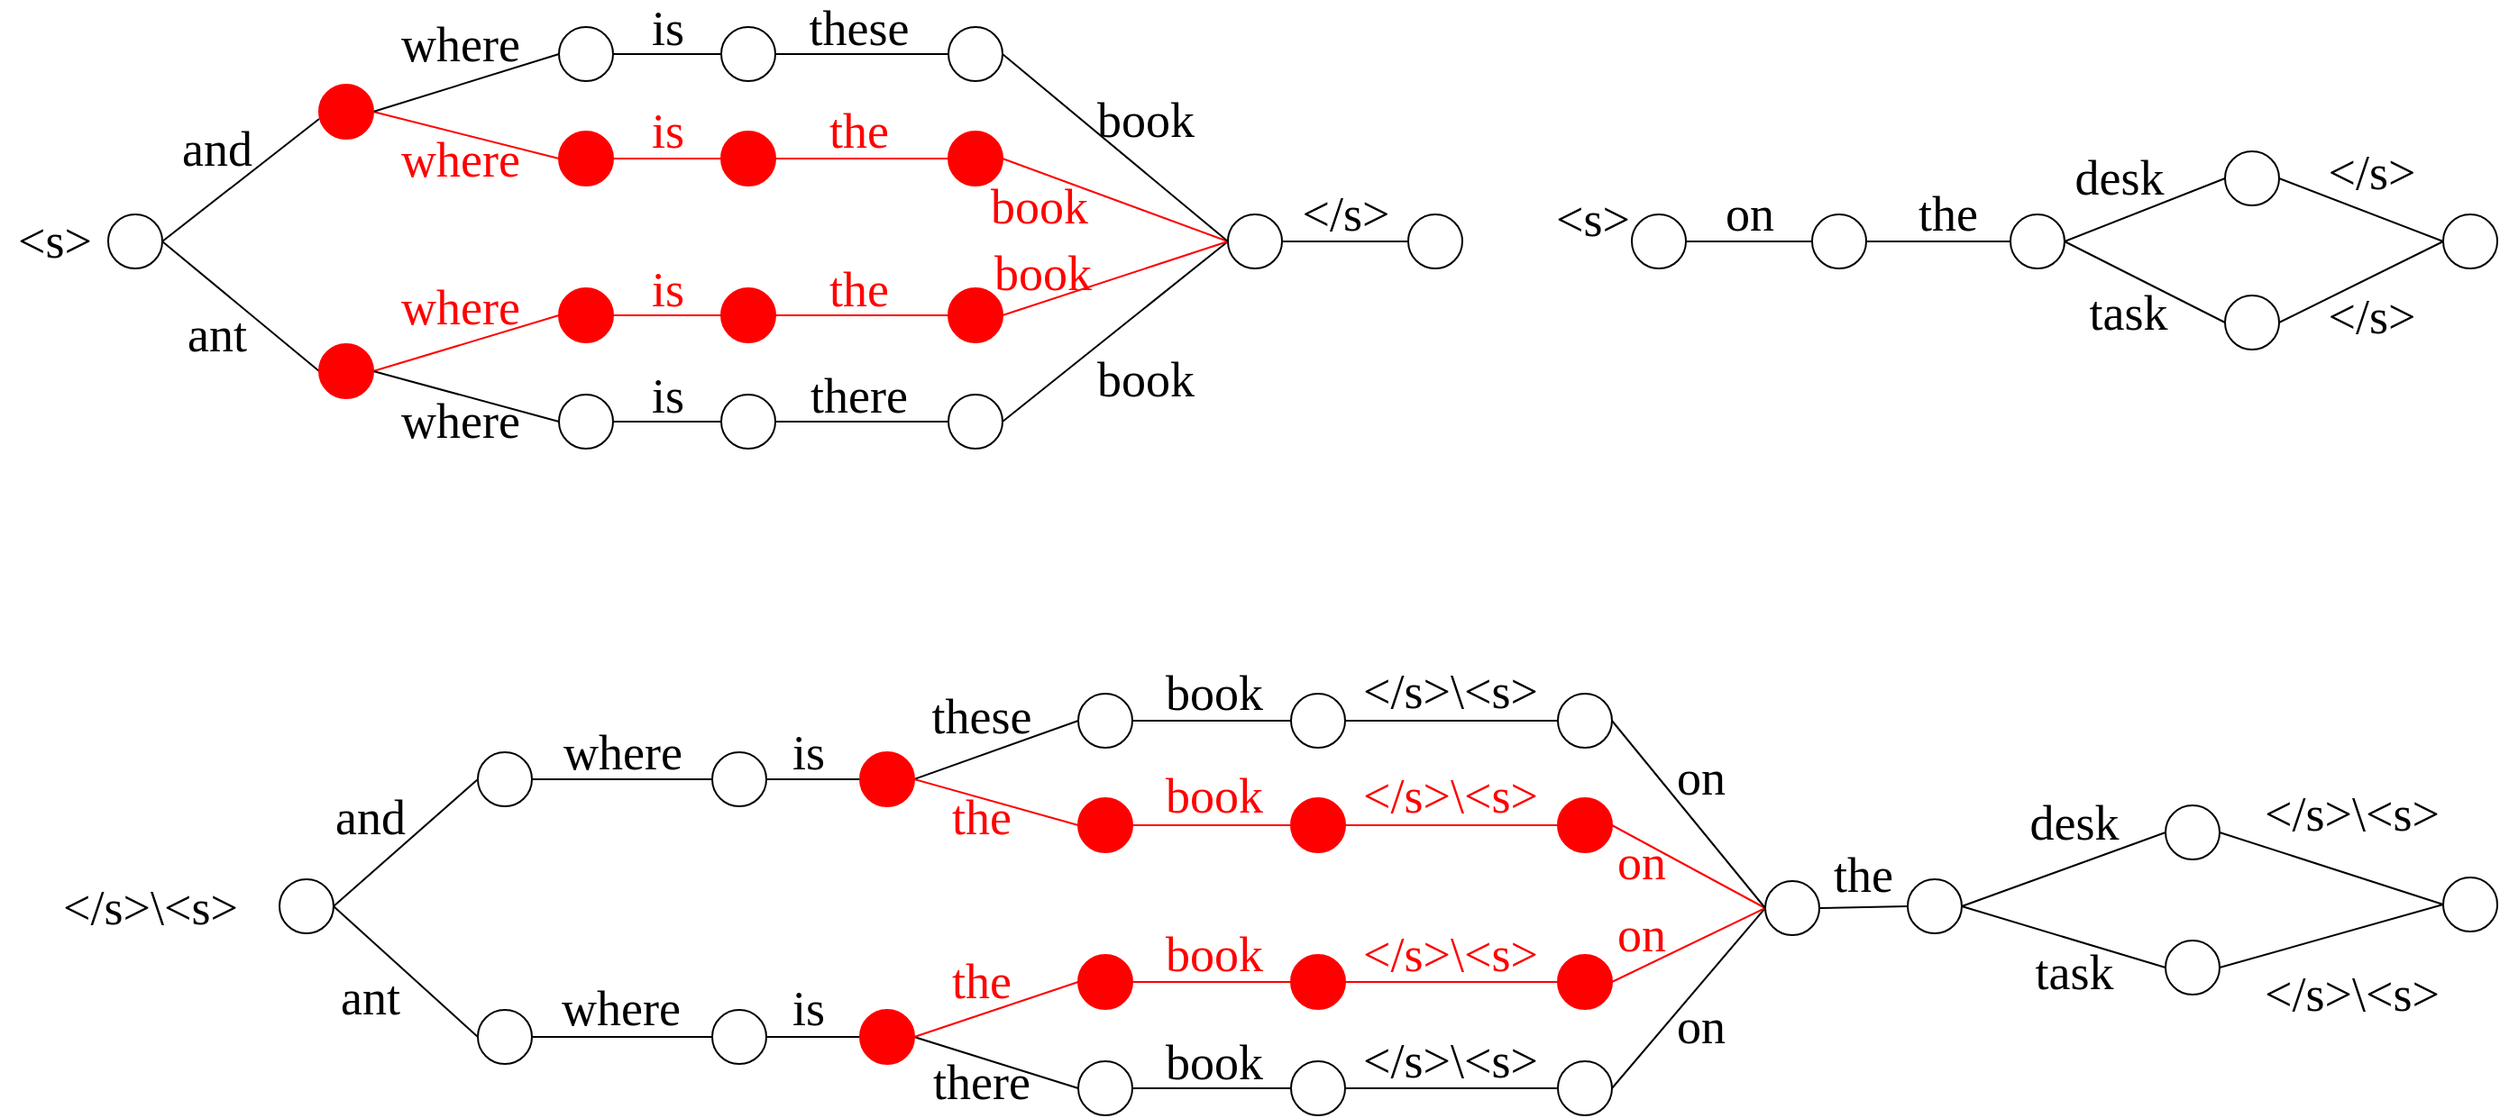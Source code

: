 <mxfile version="17.1.3" type="github"><diagram id="GkwxvoKI0v0egCr2lqlU" name="Page-1"><mxGraphModel dx="2365" dy="1613" grid="1" gridSize="10" guides="1" tooltips="1" connect="1" arrows="1" fold="1" page="1" pageScale="1" pageWidth="850" pageHeight="1100" math="0" shadow="0"><root><mxCell id="0"/><mxCell id="1" parent="0"/><mxCell id="E888Yq9Kur7Cg7WXhxhu-9" style="edgeStyle=none;rounded=0;orthogonalLoop=1;jettySize=auto;html=1;exitX=1;exitY=0.5;exitDx=0;exitDy=0;entryX=0;entryY=0.5;entryDx=0;entryDy=0;fontColor=#000000;endArrow=none;endFill=0;strokeColor=#000000;" parent="1" source="E888Yq9Kur7Cg7WXhxhu-10" target="E888Yq9Kur7Cg7WXhxhu-44" edge="1"><mxGeometry relative="1" as="geometry"/></mxCell><mxCell id="E888Yq9Kur7Cg7WXhxhu-10" value="" style="ellipse;whiteSpace=wrap;html=1;aspect=fixed;" parent="1" vertex="1"><mxGeometry x="500" y="416" width="30" height="30" as="geometry"/></mxCell><mxCell id="E888Yq9Kur7Cg7WXhxhu-11" style="edgeStyle=none;rounded=0;orthogonalLoop=1;jettySize=auto;html=1;exitX=1;exitY=0.5;exitDx=0;exitDy=0;entryX=0;entryY=0.5;entryDx=0;entryDy=0;fontSize=18;endArrow=none;endFill=0;fontColor=#FF0000;strokeColor=#FF0000;" parent="1" source="E888Yq9Kur7Cg7WXhxhu-12" target="E888Yq9Kur7Cg7WXhxhu-19" edge="1"><mxGeometry relative="1" as="geometry"/></mxCell><mxCell id="E888Yq9Kur7Cg7WXhxhu-12" value="" style="ellipse;whiteSpace=wrap;html=1;aspect=fixed;fontColor=#FF0000;fillColor=#FF0000;strokeColor=#FF0000;" parent="1" vertex="1"><mxGeometry x="500" y="474" width="30" height="30" as="geometry"/></mxCell><mxCell id="E888Yq9Kur7Cg7WXhxhu-13" style="edgeStyle=none;rounded=0;orthogonalLoop=1;jettySize=auto;html=1;exitX=1;exitY=0.5;exitDx=0;exitDy=0;entryX=0;entryY=0.5;entryDx=0;entryDy=0;fontSize=18;endArrow=none;endFill=0;" parent="1" source="E888Yq9Kur7Cg7WXhxhu-14" target="E888Yq9Kur7Cg7WXhxhu-51" edge="1"><mxGeometry relative="1" as="geometry"><mxPoint x="570" y="555.0" as="targetPoint"/></mxGeometry></mxCell><mxCell id="E888Yq9Kur7Cg7WXhxhu-14" value="" style="ellipse;whiteSpace=wrap;html=1;aspect=fixed;" parent="1" vertex="1"><mxGeometry x="500" y="620" width="30" height="30" as="geometry"/></mxCell><mxCell id="E888Yq9Kur7Cg7WXhxhu-15" style="edgeStyle=none;rounded=0;orthogonalLoop=1;jettySize=auto;html=1;exitX=1;exitY=0.5;exitDx=0;exitDy=0;entryX=0;entryY=0.633;entryDx=0;entryDy=0;fontSize=18;endArrow=none;endFill=0;entryPerimeter=0;" parent="1" source="E888Yq9Kur7Cg7WXhxhu-17" target="E888Yq9Kur7Cg7WXhxhu-58" edge="1"><mxGeometry relative="1" as="geometry"><mxPoint x="230" y="463" as="targetPoint"/></mxGeometry></mxCell><mxCell id="E888Yq9Kur7Cg7WXhxhu-16" style="rounded=0;orthogonalLoop=1;jettySize=auto;html=1;exitX=1;exitY=0.5;exitDx=0;exitDy=0;entryX=0;entryY=0.5;entryDx=0;entryDy=0;fontFamily=Georgia;fontSize=27;endArrow=none;endFill=0;" parent="1" source="E888Yq9Kur7Cg7WXhxhu-17" target="E888Yq9Kur7Cg7WXhxhu-60" edge="1"><mxGeometry relative="1" as="geometry"><mxPoint x="230" y="606" as="targetPoint"/></mxGeometry></mxCell><mxCell id="E888Yq9Kur7Cg7WXhxhu-17" value="" style="ellipse;whiteSpace=wrap;html=1;aspect=fixed;" parent="1" vertex="1"><mxGeometry x="250" y="520" width="30" height="30" as="geometry"/></mxCell><mxCell id="E888Yq9Kur7Cg7WXhxhu-18" style="edgeStyle=none;rounded=0;orthogonalLoop=1;jettySize=auto;html=1;exitX=1;exitY=0.5;exitDx=0;exitDy=0;entryX=0;entryY=0.5;entryDx=0;entryDy=0;fontSize=18;endArrow=none;endFill=0;fontColor=#FF0000;strokeColor=#FF0000;" parent="1" source="E888Yq9Kur7Cg7WXhxhu-19" target="E888Yq9Kur7Cg7WXhxhu-21" edge="1"><mxGeometry relative="1" as="geometry"/></mxCell><mxCell id="E888Yq9Kur7Cg7WXhxhu-19" value="" style="ellipse;whiteSpace=wrap;html=1;aspect=fixed;fontColor=#FF0000;fillColor=#FF0000;strokeColor=#FF0000;" parent="1" vertex="1"><mxGeometry x="590" y="474" width="30" height="30" as="geometry"/></mxCell><mxCell id="E888Yq9Kur7Cg7WXhxhu-20" style="edgeStyle=none;rounded=0;orthogonalLoop=1;jettySize=auto;html=1;exitX=1;exitY=0.5;exitDx=0;exitDy=0;entryX=0;entryY=0.5;entryDx=0;entryDy=0;fontColor=#FF0000;endArrow=none;endFill=0;strokeColor=#FF0000;" parent="1" source="E888Yq9Kur7Cg7WXhxhu-21" target="E888Yq9Kur7Cg7WXhxhu-54" edge="1"><mxGeometry relative="1" as="geometry"/></mxCell><mxCell id="E888Yq9Kur7Cg7WXhxhu-21" value="" style="ellipse;whiteSpace=wrap;html=1;aspect=fixed;fontColor=#FF0000;fillColor=#FF0000;strokeColor=#FF0000;" parent="1" vertex="1"><mxGeometry x="716" y="474" width="30" height="30" as="geometry"/></mxCell><mxCell id="E888Yq9Kur7Cg7WXhxhu-22" value="&lt;span style=&quot;font-family: &amp;#34;georgia&amp;#34; ; font-size: 27px&quot;&gt;&amp;lt;s&amp;gt;&lt;/span&gt;" style="text;html=1;align=center;verticalAlign=middle;resizable=0;points=[];autosize=1;strokeColor=none;fillColor=none;" parent="1" vertex="1"><mxGeometry x="190" y="525" width="60" height="20" as="geometry"/></mxCell><mxCell id="E888Yq9Kur7Cg7WXhxhu-29" value="&lt;font style=&quot;font-size: 27px&quot; face=&quot;Georgia&quot;&gt;the&lt;/font&gt;" style="text;html=1;align=center;verticalAlign=middle;resizable=0;points=[];autosize=1;strokeColor=none;fillColor=none;fontColor=#FF0000;" parent="1" vertex="1"><mxGeometry x="641" y="552" width="50" height="20" as="geometry"/></mxCell><mxCell id="E888Yq9Kur7Cg7WXhxhu-30" value="&lt;font style=&quot;font-size: 27px&quot; face=&quot;Georgia&quot;&gt;the&lt;/font&gt;" style="text;html=1;align=center;verticalAlign=middle;resizable=0;points=[];autosize=1;strokeColor=none;fillColor=none;fontColor=#FF0000;" parent="1" vertex="1"><mxGeometry x="641" y="464" width="50" height="20" as="geometry"/></mxCell><mxCell id="E888Yq9Kur7Cg7WXhxhu-31" value="&lt;font style=&quot;font-size: 27px&quot; face=&quot;Georgia&quot;&gt;these&lt;/font&gt;" style="text;html=1;align=center;verticalAlign=middle;resizable=0;points=[];autosize=1;strokeColor=none;fillColor=none;" parent="1" vertex="1"><mxGeometry x="626" y="407" width="80" height="20" as="geometry"/></mxCell><mxCell id="E888Yq9Kur7Cg7WXhxhu-32" value="&lt;font style=&quot;font-size: 27px&quot; face=&quot;Georgia&quot;&gt;there&lt;/font&gt;" style="text;html=1;align=center;verticalAlign=middle;resizable=0;points=[];autosize=1;strokeColor=none;fillColor=none;" parent="1" vertex="1"><mxGeometry x="626" y="611" width="80" height="20" as="geometry"/></mxCell><mxCell id="E888Yq9Kur7Cg7WXhxhu-36" style="edgeStyle=none;rounded=0;orthogonalLoop=1;jettySize=auto;html=1;exitX=1;exitY=0.5;exitDx=0;exitDy=0;fontColor=#FF0000;endArrow=none;endFill=0;strokeColor=#000000;entryX=0;entryY=0.5;entryDx=0;entryDy=0;" parent="1" source="E888Yq9Kur7Cg7WXhxhu-37" target="E888Yq9Kur7Cg7WXhxhu-54" edge="1"><mxGeometry relative="1" as="geometry"><mxPoint x="820" y="550" as="targetPoint"/></mxGeometry></mxCell><mxCell id="E888Yq9Kur7Cg7WXhxhu-37" value="" style="ellipse;whiteSpace=wrap;html=1;aspect=fixed;fillColor=none;" parent="1" vertex="1"><mxGeometry x="716" y="620" width="30" height="30" as="geometry"/></mxCell><mxCell id="E888Yq9Kur7Cg7WXhxhu-38" style="edgeStyle=none;rounded=0;orthogonalLoop=1;jettySize=auto;html=1;exitX=1;exitY=0.5;exitDx=0;exitDy=0;fontColor=#FF0000;endArrow=none;endFill=0;strokeColor=#FF0000;entryX=0;entryY=0.5;entryDx=0;entryDy=0;" parent="1" source="E888Yq9Kur7Cg7WXhxhu-39" target="E888Yq9Kur7Cg7WXhxhu-54" edge="1"><mxGeometry relative="1" as="geometry"><mxPoint x="810" y="550" as="targetPoint"/></mxGeometry></mxCell><mxCell id="E888Yq9Kur7Cg7WXhxhu-39" value="" style="ellipse;whiteSpace=wrap;html=1;aspect=fixed;fontColor=#FF0000;fillColor=#FF0000;strokeColor=#FF0000;" parent="1" vertex="1"><mxGeometry x="716" y="561" width="30" height="30" as="geometry"/></mxCell><mxCell id="E888Yq9Kur7Cg7WXhxhu-40" style="edgeStyle=none;rounded=0;orthogonalLoop=1;jettySize=auto;html=1;exitX=1;exitY=0.5;exitDx=0;exitDy=0;entryX=0;entryY=0.5;entryDx=0;entryDy=0;fontColor=#FF0000;endArrow=none;endFill=0;strokeColor=#000000;" parent="1" source="E888Yq9Kur7Cg7WXhxhu-41" target="E888Yq9Kur7Cg7WXhxhu-54" edge="1"><mxGeometry relative="1" as="geometry"/></mxCell><mxCell id="E888Yq9Kur7Cg7WXhxhu-41" value="" style="ellipse;whiteSpace=wrap;html=1;aspect=fixed;fillColor=none;" parent="1" vertex="1"><mxGeometry x="716" y="416" width="30" height="30" as="geometry"/></mxCell><mxCell id="E888Yq9Kur7Cg7WXhxhu-43" style="edgeStyle=none;rounded=0;orthogonalLoop=1;jettySize=auto;html=1;exitX=1;exitY=0.5;exitDx=0;exitDy=0;entryX=0;entryY=0.5;entryDx=0;entryDy=0;fontColor=#000000;endArrow=none;endFill=0;strokeColor=#000000;" parent="1" source="E888Yq9Kur7Cg7WXhxhu-44" target="E888Yq9Kur7Cg7WXhxhu-41" edge="1"><mxGeometry relative="1" as="geometry"/></mxCell><mxCell id="E888Yq9Kur7Cg7WXhxhu-44" value="" style="ellipse;whiteSpace=wrap;html=1;aspect=fixed;" parent="1" vertex="1"><mxGeometry x="590" y="416" width="30" height="30" as="geometry"/></mxCell><mxCell id="E888Yq9Kur7Cg7WXhxhu-45" style="edgeStyle=none;rounded=0;orthogonalLoop=1;jettySize=auto;html=1;exitX=1;exitY=0.5;exitDx=0;exitDy=0;entryX=0;entryY=0.5;entryDx=0;entryDy=0;fontColor=#FF0000;endArrow=none;endFill=0;strokeColor=#FF0000;" parent="1" source="E888Yq9Kur7Cg7WXhxhu-46" target="E888Yq9Kur7Cg7WXhxhu-49" edge="1"><mxGeometry relative="1" as="geometry"/></mxCell><mxCell id="E888Yq9Kur7Cg7WXhxhu-46" value="" style="ellipse;whiteSpace=wrap;html=1;aspect=fixed;fontColor=#FF0000;fillColor=#FF0000;strokeColor=#FF0000;" parent="1" vertex="1"><mxGeometry x="500" y="561" width="30" height="30" as="geometry"/></mxCell><mxCell id="E888Yq9Kur7Cg7WXhxhu-48" style="edgeStyle=none;rounded=0;orthogonalLoop=1;jettySize=auto;html=1;exitX=1;exitY=0.5;exitDx=0;exitDy=0;entryX=0;entryY=0.5;entryDx=0;entryDy=0;fontColor=#FF0000;endArrow=none;endFill=0;strokeColor=#FF0000;" parent="1" source="E888Yq9Kur7Cg7WXhxhu-49" target="E888Yq9Kur7Cg7WXhxhu-39" edge="1"><mxGeometry relative="1" as="geometry"/></mxCell><mxCell id="E888Yq9Kur7Cg7WXhxhu-49" value="" style="ellipse;whiteSpace=wrap;html=1;aspect=fixed;fontColor=#FF0000;fillColor=#FF0000;strokeColor=#FF0000;" parent="1" vertex="1"><mxGeometry x="590" y="561" width="30" height="30" as="geometry"/></mxCell><mxCell id="E888Yq9Kur7Cg7WXhxhu-50" style="edgeStyle=none;rounded=0;orthogonalLoop=1;jettySize=auto;html=1;exitX=1;exitY=0.5;exitDx=0;exitDy=0;entryX=0;entryY=0.5;entryDx=0;entryDy=0;fontColor=#FF0000;endArrow=none;endFill=0;strokeColor=#000000;" parent="1" source="E888Yq9Kur7Cg7WXhxhu-51" target="E888Yq9Kur7Cg7WXhxhu-37" edge="1"><mxGeometry relative="1" as="geometry"/></mxCell><mxCell id="E888Yq9Kur7Cg7WXhxhu-51" value="" style="ellipse;whiteSpace=wrap;html=1;aspect=fixed;" parent="1" vertex="1"><mxGeometry x="590" y="620" width="30" height="30" as="geometry"/></mxCell><mxCell id="E888Yq9Kur7Cg7WXhxhu-101" style="edgeStyle=none;rounded=0;orthogonalLoop=1;jettySize=auto;html=1;exitX=1;exitY=0.5;exitDx=0;exitDy=0;entryX=0;entryY=0.5;entryDx=0;entryDy=0;fontColor=#000000;endArrow=none;endFill=0;strokeColor=#000000;" parent="1" source="E888Yq9Kur7Cg7WXhxhu-54" target="E888Yq9Kur7Cg7WXhxhu-100" edge="1"><mxGeometry relative="1" as="geometry"/></mxCell><mxCell id="E888Yq9Kur7Cg7WXhxhu-54" value="" style="ellipse;whiteSpace=wrap;html=1;aspect=fixed;fillColor=none;" parent="1" vertex="1"><mxGeometry x="871" y="520" width="30" height="30" as="geometry"/></mxCell><mxCell id="E888Yq9Kur7Cg7WXhxhu-57" style="edgeStyle=none;rounded=0;orthogonalLoop=1;jettySize=auto;html=1;exitX=1;exitY=0.5;exitDx=0;exitDy=0;entryX=0;entryY=0.5;entryDx=0;entryDy=0;fontColor=#000000;endArrow=none;endFill=0;strokeColor=#FF0000;" parent="1" source="E888Yq9Kur7Cg7WXhxhu-58" target="E888Yq9Kur7Cg7WXhxhu-12" edge="1"><mxGeometry relative="1" as="geometry"/></mxCell><mxCell id="E888Yq9Kur7Cg7WXhxhu-117" style="edgeStyle=none;rounded=0;orthogonalLoop=1;jettySize=auto;html=1;exitX=1;exitY=0.5;exitDx=0;exitDy=0;entryX=0;entryY=0.5;entryDx=0;entryDy=0;fontColor=#FF0000;endArrow=none;endFill=0;strokeColor=#000000;" parent="1" source="E888Yq9Kur7Cg7WXhxhu-58" target="E888Yq9Kur7Cg7WXhxhu-10" edge="1"><mxGeometry relative="1" as="geometry"/></mxCell><mxCell id="E888Yq9Kur7Cg7WXhxhu-58" value="" style="ellipse;whiteSpace=wrap;html=1;aspect=fixed;fontColor=#FF0000;fillColor=#FF0000;strokeColor=#FF0000;" parent="1" vertex="1"><mxGeometry x="367" y="448" width="30" height="30" as="geometry"/></mxCell><mxCell id="E888Yq9Kur7Cg7WXhxhu-59" style="edgeStyle=none;rounded=0;orthogonalLoop=1;jettySize=auto;html=1;exitX=1;exitY=0.5;exitDx=0;exitDy=0;entryX=0;entryY=0.5;entryDx=0;entryDy=0;fontColor=#000000;endArrow=none;endFill=0;strokeColor=#FF0000;" parent="1" source="E888Yq9Kur7Cg7WXhxhu-60" target="E888Yq9Kur7Cg7WXhxhu-46" edge="1"><mxGeometry relative="1" as="geometry"/></mxCell><mxCell id="E888Yq9Kur7Cg7WXhxhu-118" style="edgeStyle=none;rounded=0;orthogonalLoop=1;jettySize=auto;html=1;exitX=1;exitY=0.5;exitDx=0;exitDy=0;entryX=0;entryY=0.5;entryDx=0;entryDy=0;fontColor=#FF0000;endArrow=none;endFill=0;strokeColor=#000000;" parent="1" source="E888Yq9Kur7Cg7WXhxhu-60" target="E888Yq9Kur7Cg7WXhxhu-14" edge="1"><mxGeometry relative="1" as="geometry"/></mxCell><mxCell id="E888Yq9Kur7Cg7WXhxhu-60" value="" style="ellipse;whiteSpace=wrap;html=1;aspect=fixed;fontColor=#FF0000;fillColor=#FF0000;strokeColor=#FF0000;" parent="1" vertex="1"><mxGeometry x="367" y="592" width="30" height="30" as="geometry"/></mxCell><mxCell id="E888Yq9Kur7Cg7WXhxhu-66" value="" style="ellipse;whiteSpace=wrap;html=1;aspect=fixed;fontColor=#FF0000;fillColor=none;strokeColor=#000000;" parent="1" vertex="1"><mxGeometry x="1095" y="520" width="30" height="30" as="geometry"/></mxCell><mxCell id="E888Yq9Kur7Cg7WXhxhu-67" style="rounded=0;orthogonalLoop=1;jettySize=auto;html=1;exitX=1;exitY=0.5;exitDx=0;exitDy=0;entryX=0;entryY=0.5;entryDx=0;entryDy=0;endArrow=none;endFill=0;fontColor=#FF0000;strokeColor=#000000;" parent="1" source="E888Yq9Kur7Cg7WXhxhu-66" target="E888Yq9Kur7Cg7WXhxhu-69" edge="1"><mxGeometry relative="1" as="geometry"><mxPoint x="1145.0" y="500.0" as="sourcePoint"/></mxGeometry></mxCell><mxCell id="E888Yq9Kur7Cg7WXhxhu-68" style="edgeStyle=none;rounded=0;orthogonalLoop=1;jettySize=auto;html=1;exitX=1;exitY=0.5;exitDx=0;exitDy=0;entryX=0;entryY=0.5;entryDx=0;entryDy=0;endArrow=none;endFill=0;fontColor=#FF0000;strokeColor=#000000;" parent="1" source="E888Yq9Kur7Cg7WXhxhu-69" target="E888Yq9Kur7Cg7WXhxhu-72" edge="1"><mxGeometry relative="1" as="geometry"/></mxCell><mxCell id="E888Yq9Kur7Cg7WXhxhu-69" value="" style="ellipse;whiteSpace=wrap;html=1;aspect=fixed;fontColor=#FF0000;fillColor=none;strokeColor=#000000;" parent="1" vertex="1"><mxGeometry x="1195" y="520" width="30" height="30" as="geometry"/></mxCell><mxCell id="E888Yq9Kur7Cg7WXhxhu-70" style="edgeStyle=none;rounded=0;orthogonalLoop=1;jettySize=auto;html=1;exitX=1;exitY=0.5;exitDx=0;exitDy=0;entryX=0;entryY=0.5;entryDx=0;entryDy=0;fontSize=18;endArrow=none;endFill=0;" parent="1" source="E888Yq9Kur7Cg7WXhxhu-72" target="E888Yq9Kur7Cg7WXhxhu-74" edge="1"><mxGeometry relative="1" as="geometry"/></mxCell><mxCell id="E888Yq9Kur7Cg7WXhxhu-71" style="edgeStyle=none;rounded=0;orthogonalLoop=1;jettySize=auto;html=1;exitX=1;exitY=0.5;exitDx=0;exitDy=0;entryX=0;entryY=0.5;entryDx=0;entryDy=0;fontSize=18;endArrow=none;endFill=0;" parent="1" source="E888Yq9Kur7Cg7WXhxhu-72" target="E888Yq9Kur7Cg7WXhxhu-76" edge="1"><mxGeometry relative="1" as="geometry"/></mxCell><mxCell id="E888Yq9Kur7Cg7WXhxhu-72" value="" style="ellipse;whiteSpace=wrap;html=1;aspect=fixed;fontColor=#FF0000;fillColor=none;strokeColor=#000000;" parent="1" vertex="1"><mxGeometry x="1305" y="520" width="30" height="30" as="geometry"/></mxCell><mxCell id="E888Yq9Kur7Cg7WXhxhu-73" style="edgeStyle=none;rounded=0;orthogonalLoop=1;jettySize=auto;html=1;exitX=1;exitY=0.5;exitDx=0;exitDy=0;entryX=0;entryY=0.5;entryDx=0;entryDy=0;fontSize=18;endArrow=none;endFill=0;" parent="1" source="E888Yq9Kur7Cg7WXhxhu-74" target="E888Yq9Kur7Cg7WXhxhu-77" edge="1"><mxGeometry relative="1" as="geometry"/></mxCell><mxCell id="E888Yq9Kur7Cg7WXhxhu-74" value="" style="ellipse;whiteSpace=wrap;html=1;aspect=fixed;" parent="1" vertex="1"><mxGeometry x="1424" y="485" width="30" height="30" as="geometry"/></mxCell><mxCell id="E888Yq9Kur7Cg7WXhxhu-75" style="edgeStyle=none;rounded=0;orthogonalLoop=1;jettySize=auto;html=1;exitX=1;exitY=0.5;exitDx=0;exitDy=0;fontSize=18;endArrow=none;endFill=0;entryX=0;entryY=0.5;entryDx=0;entryDy=0;" parent="1" source="E888Yq9Kur7Cg7WXhxhu-76" target="E888Yq9Kur7Cg7WXhxhu-77" edge="1"><mxGeometry relative="1" as="geometry"><mxPoint x="1734" y="565" as="targetPoint"/></mxGeometry></mxCell><mxCell id="E888Yq9Kur7Cg7WXhxhu-76" value="" style="ellipse;whiteSpace=wrap;html=1;aspect=fixed;" parent="1" vertex="1"><mxGeometry x="1424" y="565" width="30" height="30" as="geometry"/></mxCell><mxCell id="E888Yq9Kur7Cg7WXhxhu-77" value="" style="ellipse;whiteSpace=wrap;html=1;aspect=fixed;" parent="1" vertex="1"><mxGeometry x="1545" y="520" width="30" height="30" as="geometry"/></mxCell><mxCell id="E888Yq9Kur7Cg7WXhxhu-78" value="&lt;font style=&quot;font-size: 27px&quot; face=&quot;Georgia&quot;&gt;on&lt;/font&gt;" style="text;html=1;align=center;verticalAlign=middle;resizable=0;points=[];autosize=1;strokeColor=none;fillColor=none;fontColor=#000000;" parent="1" vertex="1"><mxGeometry x="1135" y="510" width="50" height="20" as="geometry"/></mxCell><mxCell id="E888Yq9Kur7Cg7WXhxhu-79" value="&lt;font style=&quot;font-size: 27px&quot; face=&quot;Georgia&quot;&gt;the&lt;/font&gt;" style="text;html=1;align=center;verticalAlign=middle;resizable=0;points=[];autosize=1;strokeColor=none;fillColor=none;fontColor=#000000;" parent="1" vertex="1"><mxGeometry x="1245" y="510" width="50" height="20" as="geometry"/></mxCell><mxCell id="E888Yq9Kur7Cg7WXhxhu-80" value="&lt;font style=&quot;font-size: 27px&quot; face=&quot;Georgia&quot;&gt;desk&lt;/font&gt;" style="text;html=1;align=center;verticalAlign=middle;resizable=0;points=[];autosize=1;strokeColor=none;fillColor=none;" parent="1" vertex="1"><mxGeometry x="1330" y="490" width="70" height="20" as="geometry"/></mxCell><mxCell id="E888Yq9Kur7Cg7WXhxhu-81" value="&lt;font style=&quot;font-size: 27px&quot; face=&quot;Georgia&quot;&gt;task&lt;/font&gt;" style="text;html=1;align=center;verticalAlign=middle;resizable=0;points=[];autosize=1;strokeColor=none;fillColor=none;" parent="1" vertex="1"><mxGeometry x="1340" y="565" width="60" height="20" as="geometry"/></mxCell><mxCell id="E888Yq9Kur7Cg7WXhxhu-82" value="&lt;font style=&quot;font-size: 27px&quot; face=&quot;Georgia&quot;&gt;&amp;lt;/s&amp;gt;&lt;/font&gt;" style="text;html=1;align=center;verticalAlign=middle;resizable=0;points=[];autosize=1;strokeColor=none;fillColor=none;" parent="1" vertex="1"><mxGeometry x="1470" y="487" width="70" height="20" as="geometry"/></mxCell><mxCell id="E888Yq9Kur7Cg7WXhxhu-83" value="&lt;font style=&quot;font-size: 27px&quot; face=&quot;Georgia&quot;&gt;&amp;lt;/s&amp;gt;&lt;/font&gt;" style="text;html=1;align=center;verticalAlign=middle;resizable=0;points=[];autosize=1;strokeColor=none;fillColor=none;" parent="1" vertex="1"><mxGeometry x="1470" y="567" width="70" height="20" as="geometry"/></mxCell><mxCell id="E888Yq9Kur7Cg7WXhxhu-86" value="&lt;font style=&quot;font-size: 27px&quot; face=&quot;Georgia&quot;&gt;&amp;lt;s&amp;gt;&lt;/font&gt;" style="text;html=1;align=center;verticalAlign=middle;resizable=0;points=[];autosize=1;strokeColor=none;fillColor=none;" parent="1" vertex="1"><mxGeometry x="1043" y="513" width="60" height="20" as="geometry"/></mxCell><mxCell id="E888Yq9Kur7Cg7WXhxhu-100" value="" style="ellipse;whiteSpace=wrap;html=1;aspect=fixed;" parent="1" vertex="1"><mxGeometry x="971" y="520" width="30" height="30" as="geometry"/></mxCell><mxCell id="E888Yq9Kur7Cg7WXhxhu-102" value="&lt;font style=&quot;font-size: 27px&quot; face=&quot;Georgia&quot;&gt;&amp;lt;/s&amp;gt;&lt;/font&gt;" style="text;html=1;align=center;verticalAlign=middle;resizable=0;points=[];autosize=1;strokeColor=none;fillColor=none;" parent="1" vertex="1"><mxGeometry x="901" y="510" width="70" height="20" as="geometry"/></mxCell><mxCell id="E888Yq9Kur7Cg7WXhxhu-103" value="&lt;font style=&quot;font-size: 27px&quot; face=&quot;Georgia&quot;&gt;book&lt;/font&gt;" style="text;html=1;align=center;verticalAlign=middle;resizable=0;points=[];autosize=1;strokeColor=none;fillColor=none;" parent="1" vertex="1"><mxGeometry x="790" y="458" width="70" height="20" as="geometry"/></mxCell><mxCell id="E888Yq9Kur7Cg7WXhxhu-104" value="&lt;font style=&quot;font-size: 27px&quot; face=&quot;Georgia&quot;&gt;book&lt;/font&gt;" style="text;html=1;align=center;verticalAlign=middle;resizable=0;points=[];autosize=1;strokeColor=none;fillColor=none;fontColor=#FF0000;" parent="1" vertex="1"><mxGeometry x="731" y="506" width="70" height="20" as="geometry"/></mxCell><mxCell id="E888Yq9Kur7Cg7WXhxhu-105" value="&lt;font style=&quot;font-size: 27px&quot; face=&quot;Georgia&quot;&gt;book&lt;/font&gt;" style="text;html=1;align=center;verticalAlign=middle;resizable=0;points=[];autosize=1;strokeColor=none;fillColor=none;fontColor=#FF0000;" parent="1" vertex="1"><mxGeometry x="733" y="543" width="70" height="20" as="geometry"/></mxCell><mxCell id="E888Yq9Kur7Cg7WXhxhu-106" value="&lt;font style=&quot;font-size: 27px&quot; face=&quot;Georgia&quot;&gt;book&lt;/font&gt;" style="text;html=1;align=center;verticalAlign=middle;resizable=0;points=[];autosize=1;strokeColor=none;fillColor=none;" parent="1" vertex="1"><mxGeometry x="790" y="602" width="70" height="20" as="geometry"/></mxCell><mxCell id="E888Yq9Kur7Cg7WXhxhu-107" value="&lt;font style=&quot;font-size: 27px&quot; face=&quot;Georgia&quot;&gt;is&lt;/font&gt;" style="text;html=1;align=center;verticalAlign=middle;resizable=0;points=[];autosize=1;strokeColor=none;fillColor=none;fontColor=#000000;" parent="1" vertex="1"><mxGeometry x="540" y="407" width="40" height="20" as="geometry"/></mxCell><mxCell id="E888Yq9Kur7Cg7WXhxhu-108" value="&lt;font style=&quot;font-size: 27px&quot; face=&quot;Georgia&quot;&gt;is&lt;/font&gt;" style="text;html=1;align=center;verticalAlign=middle;resizable=0;points=[];autosize=1;strokeColor=none;fillColor=none;fontColor=#FF0000;" parent="1" vertex="1"><mxGeometry x="540" y="464" width="40" height="20" as="geometry"/></mxCell><mxCell id="E888Yq9Kur7Cg7WXhxhu-109" value="&lt;font style=&quot;font-size: 27px&quot; face=&quot;Georgia&quot;&gt;is&lt;/font&gt;" style="text;html=1;align=center;verticalAlign=middle;resizable=0;points=[];autosize=1;strokeColor=none;fillColor=none;fontColor=#FF0000;" parent="1" vertex="1"><mxGeometry x="540" y="552" width="40" height="20" as="geometry"/></mxCell><mxCell id="E888Yq9Kur7Cg7WXhxhu-110" value="&lt;font style=&quot;font-size: 27px&quot; face=&quot;Georgia&quot;&gt;is&lt;/font&gt;" style="text;html=1;align=center;verticalAlign=middle;resizable=0;points=[];autosize=1;strokeColor=none;fillColor=none;fontColor=#000000;" parent="1" vertex="1"><mxGeometry x="540" y="611" width="40" height="20" as="geometry"/></mxCell><mxCell id="E888Yq9Kur7Cg7WXhxhu-111" value="&lt;font style=&quot;font-size: 27px&quot; face=&quot;Georgia&quot;&gt;where&lt;/font&gt;" style="text;html=1;align=center;verticalAlign=middle;resizable=0;points=[];autosize=1;strokeColor=none;fillColor=none;" parent="1" vertex="1"><mxGeometry x="400" y="416" width="90" height="20" as="geometry"/></mxCell><mxCell id="E888Yq9Kur7Cg7WXhxhu-112" value="&lt;font style=&quot;font-size: 27px&quot; face=&quot;Georgia&quot;&gt;where&lt;/font&gt;" style="text;html=1;align=center;verticalAlign=middle;resizable=0;points=[];autosize=1;strokeColor=none;fillColor=none;fontColor=#FF0000;" parent="1" vertex="1"><mxGeometry x="400" y="480" width="90" height="20" as="geometry"/></mxCell><mxCell id="E888Yq9Kur7Cg7WXhxhu-113" value="&lt;font style=&quot;font-size: 27px&quot; face=&quot;Georgia&quot;&gt;where&lt;/font&gt;" style="text;html=1;align=center;verticalAlign=middle;resizable=0;points=[];autosize=1;strokeColor=none;fillColor=none;fontColor=#FF0000;" parent="1" vertex="1"><mxGeometry x="400" y="562" width="90" height="20" as="geometry"/></mxCell><mxCell id="E888Yq9Kur7Cg7WXhxhu-114" value="&lt;font style=&quot;font-size: 27px&quot; face=&quot;Georgia&quot;&gt;where&lt;/font&gt;" style="text;html=1;align=center;verticalAlign=middle;resizable=0;points=[];autosize=1;strokeColor=none;fillColor=none;" parent="1" vertex="1"><mxGeometry x="400" y="625" width="90" height="20" as="geometry"/></mxCell><mxCell id="E888Yq9Kur7Cg7WXhxhu-119" value="&lt;font style=&quot;font-size: 27px&quot; face=&quot;Georgia&quot;&gt;and&lt;/font&gt;" style="text;html=1;align=center;verticalAlign=middle;resizable=0;points=[];autosize=1;strokeColor=none;fillColor=none;" parent="1" vertex="1"><mxGeometry x="280" y="474" width="60" height="20" as="geometry"/></mxCell><mxCell id="E888Yq9Kur7Cg7WXhxhu-120" value="&lt;font style=&quot;font-size: 27px&quot; face=&quot;Georgia&quot;&gt;ant&lt;/font&gt;" style="text;html=1;align=center;verticalAlign=middle;resizable=0;points=[];autosize=1;strokeColor=none;fillColor=none;" parent="1" vertex="1"><mxGeometry x="285" y="577" width="50" height="20" as="geometry"/></mxCell><mxCell id="yA_xVkvxDWWqevIZnlIL-2" style="edgeStyle=none;rounded=0;orthogonalLoop=1;jettySize=auto;html=1;exitX=1;exitY=0.5;exitDx=0;exitDy=0;entryX=0;entryY=0.5;entryDx=0;entryDy=0;endArrow=none;endFill=0;fontColor=#FF0000;strokeColor=#000000;" edge="1" parent="1" source="yA_xVkvxDWWqevIZnlIL-24" target="yA_xVkvxDWWqevIZnlIL-74"><mxGeometry relative="1" as="geometry"><mxPoint x="667" y="1005.0" as="targetPoint"/></mxGeometry></mxCell><mxCell id="yA_xVkvxDWWqevIZnlIL-100" style="edgeStyle=none;rounded=0;orthogonalLoop=1;jettySize=auto;html=1;exitX=1;exitY=0.5;exitDx=0;exitDy=0;entryX=0;entryY=0.5;entryDx=0;entryDy=0;endArrow=none;endFill=0;" edge="1" parent="1" source="yA_xVkvxDWWqevIZnlIL-4" target="yA_xVkvxDWWqevIZnlIL-72"><mxGeometry relative="1" as="geometry"/></mxCell><mxCell id="yA_xVkvxDWWqevIZnlIL-4" value="" style="ellipse;whiteSpace=wrap;html=1;aspect=fixed;fillColor=none;" vertex="1" parent="1"><mxGeometry x="585" y="818.5" width="30" height="30" as="geometry"/></mxCell><mxCell id="yA_xVkvxDWWqevIZnlIL-5" style="edgeStyle=none;rounded=0;orthogonalLoop=1;jettySize=auto;html=1;exitX=1;exitY=0.5;exitDx=0;exitDy=0;entryX=0;entryY=0.5;entryDx=0;entryDy=0;endArrow=none;endFill=0;" edge="1" parent="1" source="yA_xVkvxDWWqevIZnlIL-72" target="yA_xVkvxDWWqevIZnlIL-10"><mxGeometry relative="1" as="geometry"><mxPoint x="697" y="801" as="sourcePoint"/></mxGeometry></mxCell><mxCell id="yA_xVkvxDWWqevIZnlIL-7" style="edgeStyle=none;rounded=0;orthogonalLoop=1;jettySize=auto;html=1;exitX=1;exitY=0.5;exitDx=0;exitDy=0;entryX=0;entryY=0.5;entryDx=0;entryDy=0;endArrow=none;endFill=0;" edge="1" parent="1" source="yA_xVkvxDWWqevIZnlIL-74" target="yA_xVkvxDWWqevIZnlIL-14"><mxGeometry relative="1" as="geometry"><mxPoint x="697" y="1005.0" as="sourcePoint"/></mxGeometry></mxCell><mxCell id="yA_xVkvxDWWqevIZnlIL-9" style="edgeStyle=none;rounded=0;orthogonalLoop=1;jettySize=auto;html=1;exitX=1;exitY=0.5;exitDx=0;exitDy=0;entryX=0;entryY=0.5;entryDx=0;entryDy=0;fontColor=#000000;endArrow=none;endFill=0;strokeColor=#000000;" edge="1" parent="1" source="yA_xVkvxDWWqevIZnlIL-10" target="yA_xVkvxDWWqevIZnlIL-56"><mxGeometry relative="1" as="geometry"/></mxCell><mxCell id="yA_xVkvxDWWqevIZnlIL-10" value="" style="ellipse;whiteSpace=wrap;html=1;aspect=fixed;" vertex="1" parent="1"><mxGeometry x="788" y="786" width="30" height="30" as="geometry"/></mxCell><mxCell id="yA_xVkvxDWWqevIZnlIL-11" style="edgeStyle=none;rounded=0;orthogonalLoop=1;jettySize=auto;html=1;exitX=1;exitY=0.5;exitDx=0;exitDy=0;entryX=0;entryY=0.5;entryDx=0;entryDy=0;fontSize=18;endArrow=none;endFill=0;fontColor=#FF0000;strokeColor=#FF0000;" edge="1" parent="1" source="yA_xVkvxDWWqevIZnlIL-12" target="yA_xVkvxDWWqevIZnlIL-19"><mxGeometry relative="1" as="geometry"/></mxCell><mxCell id="yA_xVkvxDWWqevIZnlIL-12" value="" style="ellipse;whiteSpace=wrap;html=1;aspect=fixed;fontColor=#FF0000;fillColor=#FF0000;strokeColor=#FF0000;" vertex="1" parent="1"><mxGeometry x="788" y="844" width="30" height="30" as="geometry"/></mxCell><mxCell id="yA_xVkvxDWWqevIZnlIL-13" style="edgeStyle=none;rounded=0;orthogonalLoop=1;jettySize=auto;html=1;exitX=1;exitY=0.5;exitDx=0;exitDy=0;entryX=0;entryY=0.5;entryDx=0;entryDy=0;fontSize=18;endArrow=none;endFill=0;" edge="1" parent="1" source="yA_xVkvxDWWqevIZnlIL-14" target="yA_xVkvxDWWqevIZnlIL-63"><mxGeometry relative="1" as="geometry"><mxPoint x="908" y="925.0" as="targetPoint"/></mxGeometry></mxCell><mxCell id="yA_xVkvxDWWqevIZnlIL-14" value="" style="ellipse;whiteSpace=wrap;html=1;aspect=fixed;" vertex="1" parent="1"><mxGeometry x="788" y="990" width="30" height="30" as="geometry"/></mxCell><mxCell id="yA_xVkvxDWWqevIZnlIL-15" style="rounded=0;orthogonalLoop=1;jettySize=auto;html=1;exitX=1;exitY=0.5;exitDx=0;exitDy=0;entryX=0;entryY=0.5;entryDx=0;entryDy=0;endArrow=none;endFill=0;" edge="1" parent="1" source="yA_xVkvxDWWqevIZnlIL-17" target="yA_xVkvxDWWqevIZnlIL-81"><mxGeometry relative="1" as="geometry"/></mxCell><mxCell id="yA_xVkvxDWWqevIZnlIL-16" style="rounded=0;orthogonalLoop=1;jettySize=auto;html=1;exitX=1;exitY=0.5;exitDx=0;exitDy=0;entryX=0;entryY=0.5;entryDx=0;entryDy=0;endArrow=none;endFill=0;" edge="1" parent="1" source="yA_xVkvxDWWqevIZnlIL-17" target="yA_xVkvxDWWqevIZnlIL-83"><mxGeometry relative="1" as="geometry"/></mxCell><mxCell id="yA_xVkvxDWWqevIZnlIL-17" value="" style="ellipse;whiteSpace=wrap;html=1;aspect=fixed;" vertex="1" parent="1"><mxGeometry x="345" y="889" width="30" height="30" as="geometry"/></mxCell><mxCell id="yA_xVkvxDWWqevIZnlIL-18" style="edgeStyle=none;rounded=0;orthogonalLoop=1;jettySize=auto;html=1;exitX=1;exitY=0.5;exitDx=0;exitDy=0;entryX=0;entryY=0.5;entryDx=0;entryDy=0;fontSize=18;endArrow=none;endFill=0;fontColor=#FF0000;strokeColor=#FF0000;" edge="1" parent="1" source="yA_xVkvxDWWqevIZnlIL-19" target="yA_xVkvxDWWqevIZnlIL-21"><mxGeometry relative="1" as="geometry"/></mxCell><mxCell id="yA_xVkvxDWWqevIZnlIL-19" value="" style="ellipse;whiteSpace=wrap;html=1;aspect=fixed;fontColor=#FF0000;fillColor=#FF0000;strokeColor=#FF0000;" vertex="1" parent="1"><mxGeometry x="906" y="844" width="30" height="30" as="geometry"/></mxCell><mxCell id="yA_xVkvxDWWqevIZnlIL-20" style="edgeStyle=none;rounded=0;orthogonalLoop=1;jettySize=auto;html=1;exitX=1;exitY=0.5;exitDx=0;exitDy=0;entryX=0;entryY=0.5;entryDx=0;entryDy=0;fontColor=#FF0000;endArrow=none;endFill=0;strokeColor=#FF0000;" edge="1" parent="1" source="yA_xVkvxDWWqevIZnlIL-21" target="yA_xVkvxDWWqevIZnlIL-67"><mxGeometry relative="1" as="geometry"/></mxCell><mxCell id="yA_xVkvxDWWqevIZnlIL-21" value="" style="ellipse;whiteSpace=wrap;html=1;aspect=fixed;fontColor=#FF0000;fillColor=#FF0000;strokeColor=#FF0000;" vertex="1" parent="1"><mxGeometry x="1054" y="844" width="30" height="30" as="geometry"/></mxCell><mxCell id="yA_xVkvxDWWqevIZnlIL-22" value="&lt;span style=&quot;font-family: &amp;#34;georgia&amp;#34; ; font-size: 27px&quot;&gt;&amp;lt;/s&amp;gt;\&amp;lt;s&amp;gt;&lt;/span&gt;" style="text;html=1;align=center;verticalAlign=middle;resizable=0;points=[];autosize=1;strokeColor=none;fillColor=none;" vertex="1" parent="1"><mxGeometry x="208" y="895" width="130" height="20" as="geometry"/></mxCell><mxCell id="yA_xVkvxDWWqevIZnlIL-24" value="" style="ellipse;whiteSpace=wrap;html=1;aspect=fixed;fillColor=none;" vertex="1" parent="1"><mxGeometry x="585" y="961.5" width="30" height="30" as="geometry"/></mxCell><mxCell id="yA_xVkvxDWWqevIZnlIL-25" value="&lt;font style=&quot;font-size: 27px&quot; face=&quot;Georgia&quot;&gt;where&lt;/font&gt;" style="text;html=1;align=center;verticalAlign=middle;resizable=0;points=[];autosize=1;strokeColor=none;fillColor=none;" vertex="1" parent="1"><mxGeometry x="490" y="809" width="90" height="20" as="geometry"/></mxCell><mxCell id="yA_xVkvxDWWqevIZnlIL-26" value="&lt;font style=&quot;font-size: 27px&quot; face=&quot;Georgia&quot;&gt;where&lt;/font&gt;" style="text;html=1;align=center;verticalAlign=middle;resizable=0;points=[];autosize=1;strokeColor=none;fillColor=none;" vertex="1" parent="1"><mxGeometry x="489" y="951" width="90" height="20" as="geometry"/></mxCell><mxCell id="yA_xVkvxDWWqevIZnlIL-27" value="&lt;font style=&quot;font-size: 27px&quot; face=&quot;Georgia&quot;&gt;is&lt;/font&gt;" style="text;html=1;align=center;verticalAlign=middle;resizable=0;points=[];autosize=1;fillColor=none;" vertex="1" parent="1"><mxGeometry x="618" y="809" width="40" height="20" as="geometry"/></mxCell><mxCell id="yA_xVkvxDWWqevIZnlIL-28" value="&lt;font face=&quot;Georgia&quot;&gt;&lt;span style=&quot;font-size: 27px&quot;&gt;is&lt;/span&gt;&lt;/font&gt;" style="text;html=1;align=center;verticalAlign=middle;resizable=0;points=[];autosize=1;fillColor=none;" vertex="1" parent="1"><mxGeometry x="618" y="951" width="40" height="20" as="geometry"/></mxCell><mxCell id="yA_xVkvxDWWqevIZnlIL-29" value="&lt;font style=&quot;font-size: 27px&quot; face=&quot;Georgia&quot;&gt;the&lt;/font&gt;" style="text;html=1;align=center;verticalAlign=middle;resizable=0;points=[];autosize=1;strokeColor=none;fillColor=none;fontColor=#FF0000;" vertex="1" parent="1"><mxGeometry x="709" y="936" width="50" height="20" as="geometry"/></mxCell><mxCell id="yA_xVkvxDWWqevIZnlIL-30" value="&lt;font style=&quot;font-size: 27px&quot; face=&quot;Georgia&quot;&gt;the&lt;/font&gt;" style="text;html=1;align=center;verticalAlign=middle;resizable=0;points=[];autosize=1;strokeColor=none;fillColor=none;fontColor=#FF0000;" vertex="1" parent="1"><mxGeometry x="709" y="845" width="50" height="20" as="geometry"/></mxCell><mxCell id="yA_xVkvxDWWqevIZnlIL-31" value="&lt;font style=&quot;font-size: 27px&quot; face=&quot;Georgia&quot;&gt;these&lt;/font&gt;" style="text;html=1;align=center;verticalAlign=middle;resizable=0;points=[];autosize=1;strokeColor=none;fillColor=none;" vertex="1" parent="1"><mxGeometry x="694" y="789" width="80" height="20" as="geometry"/></mxCell><mxCell id="yA_xVkvxDWWqevIZnlIL-32" value="&lt;font style=&quot;font-size: 27px&quot; face=&quot;Georgia&quot;&gt;there&lt;/font&gt;" style="text;html=1;align=center;verticalAlign=middle;resizable=0;points=[];autosize=1;strokeColor=none;fillColor=none;" vertex="1" parent="1"><mxGeometry x="694" y="991.5" width="80" height="20" as="geometry"/></mxCell><mxCell id="yA_xVkvxDWWqevIZnlIL-33" value="&lt;font style=&quot;font-size: 27px&quot; face=&quot;Georgia&quot;&gt;book&lt;/font&gt;" style="text;html=1;align=center;verticalAlign=middle;resizable=0;points=[];autosize=1;strokeColor=none;fillColor=none;fontColor=#000000;" vertex="1" parent="1"><mxGeometry x="828" y="776" width="70" height="20" as="geometry"/></mxCell><mxCell id="yA_xVkvxDWWqevIZnlIL-34" value="&lt;font style=&quot;font-size: 27px&quot; face=&quot;Georgia&quot;&gt;book&lt;/font&gt;" style="text;html=1;align=center;verticalAlign=middle;resizable=0;points=[];autosize=1;strokeColor=none;fillColor=none;fontColor=#FF0000;" vertex="1" parent="1"><mxGeometry x="828" y="833" width="70" height="20" as="geometry"/></mxCell><mxCell id="yA_xVkvxDWWqevIZnlIL-35" value="&lt;font style=&quot;font-size: 27px&quot; face=&quot;Georgia&quot;&gt;&amp;lt;/s&amp;gt;\&amp;lt;s&amp;gt;&lt;/font&gt;" style="text;html=1;align=center;verticalAlign=middle;resizable=0;points=[];autosize=1;strokeColor=none;fillColor=none;fontColor=#000000;" vertex="1" parent="1"><mxGeometry x="929" y="775" width="130" height="20" as="geometry"/></mxCell><mxCell id="yA_xVkvxDWWqevIZnlIL-36" style="edgeStyle=none;rounded=0;orthogonalLoop=1;jettySize=auto;html=1;exitX=1;exitY=0.5;exitDx=0;exitDy=0;entryX=0;entryY=0.5;entryDx=0;entryDy=0;fontSize=18;endArrow=none;endFill=0;" edge="1" parent="1" source="yA_xVkvxDWWqevIZnlIL-38" target="yA_xVkvxDWWqevIZnlIL-40"><mxGeometry relative="1" as="geometry"/></mxCell><mxCell id="yA_xVkvxDWWqevIZnlIL-37" style="edgeStyle=none;rounded=0;orthogonalLoop=1;jettySize=auto;html=1;exitX=1;exitY=0.5;exitDx=0;exitDy=0;entryX=0;entryY=0.5;entryDx=0;entryDy=0;fontSize=18;endArrow=none;endFill=0;" edge="1" parent="1" source="yA_xVkvxDWWqevIZnlIL-38" target="yA_xVkvxDWWqevIZnlIL-42"><mxGeometry relative="1" as="geometry"/></mxCell><mxCell id="yA_xVkvxDWWqevIZnlIL-38" value="" style="ellipse;whiteSpace=wrap;html=1;aspect=fixed;fillColor=none;" vertex="1" parent="1"><mxGeometry x="1248" y="889" width="30" height="30" as="geometry"/></mxCell><mxCell id="yA_xVkvxDWWqevIZnlIL-39" style="edgeStyle=none;rounded=0;orthogonalLoop=1;jettySize=auto;html=1;exitX=1;exitY=0.5;exitDx=0;exitDy=0;entryX=0;entryY=0.5;entryDx=0;entryDy=0;fontSize=18;endArrow=none;endFill=0;" edge="1" parent="1" source="yA_xVkvxDWWqevIZnlIL-40" target="yA_xVkvxDWWqevIZnlIL-43"><mxGeometry relative="1" as="geometry"/></mxCell><mxCell id="yA_xVkvxDWWqevIZnlIL-40" value="" style="ellipse;whiteSpace=wrap;html=1;aspect=fixed;" vertex="1" parent="1"><mxGeometry x="1391" y="848" width="30" height="30" as="geometry"/></mxCell><mxCell id="yA_xVkvxDWWqevIZnlIL-41" style="edgeStyle=none;rounded=0;orthogonalLoop=1;jettySize=auto;html=1;exitX=1;exitY=0.5;exitDx=0;exitDy=0;fontSize=18;endArrow=none;endFill=0;entryX=0;entryY=0.5;entryDx=0;entryDy=0;" edge="1" parent="1" source="yA_xVkvxDWWqevIZnlIL-42" target="yA_xVkvxDWWqevIZnlIL-43"><mxGeometry relative="1" as="geometry"><mxPoint x="1651" y="928" as="targetPoint"/></mxGeometry></mxCell><mxCell id="yA_xVkvxDWWqevIZnlIL-42" value="" style="ellipse;whiteSpace=wrap;html=1;aspect=fixed;" vertex="1" parent="1"><mxGeometry x="1391" y="923" width="30" height="30" as="geometry"/></mxCell><mxCell id="yA_xVkvxDWWqevIZnlIL-43" value="" style="ellipse;whiteSpace=wrap;html=1;aspect=fixed;" vertex="1" parent="1"><mxGeometry x="1545" y="888" width="30" height="30" as="geometry"/></mxCell><mxCell id="yA_xVkvxDWWqevIZnlIL-44" value="&lt;font style=&quot;font-size: 27px&quot; face=&quot;Georgia&quot;&gt;desk&lt;/font&gt;" style="text;html=1;align=center;verticalAlign=middle;resizable=0;points=[];autosize=1;strokeColor=none;fillColor=none;" vertex="1" parent="1"><mxGeometry x="1305" y="848" width="70" height="20" as="geometry"/></mxCell><mxCell id="yA_xVkvxDWWqevIZnlIL-45" value="&lt;font style=&quot;font-size: 27px&quot; face=&quot;Georgia&quot;&gt;task&lt;/font&gt;" style="text;html=1;align=center;verticalAlign=middle;resizable=0;points=[];autosize=1;strokeColor=none;fillColor=none;" vertex="1" parent="1"><mxGeometry x="1310" y="931" width="60" height="20" as="geometry"/></mxCell><mxCell id="yA_xVkvxDWWqevIZnlIL-46" value="&lt;font style=&quot;font-size: 27px&quot; face=&quot;Georgia&quot;&gt;&amp;lt;/s&amp;gt;\&amp;lt;s&amp;gt;&lt;/font&gt;" style="text;html=1;align=center;verticalAlign=middle;resizable=0;points=[];autosize=1;strokeColor=none;fillColor=none;" vertex="1" parent="1"><mxGeometry x="1429" y="843" width="130" height="20" as="geometry"/></mxCell><mxCell id="yA_xVkvxDWWqevIZnlIL-47" value="&lt;font style=&quot;font-size: 27px&quot; face=&quot;Georgia&quot;&gt;&amp;lt;/s&amp;gt;\&amp;lt;s&amp;gt;&lt;/font&gt;" style="text;html=1;align=center;verticalAlign=middle;resizable=0;points=[];autosize=1;strokeColor=none;fillColor=none;" vertex="1" parent="1"><mxGeometry x="1429" y="943" width="130" height="20" as="geometry"/></mxCell><mxCell id="yA_xVkvxDWWqevIZnlIL-48" style="edgeStyle=none;rounded=0;orthogonalLoop=1;jettySize=auto;html=1;exitX=1;exitY=0.5;exitDx=0;exitDy=0;fontColor=#FF0000;endArrow=none;endFill=0;strokeColor=#000000;entryX=0;entryY=0.5;entryDx=0;entryDy=0;" edge="1" parent="1" source="yA_xVkvxDWWqevIZnlIL-49" target="yA_xVkvxDWWqevIZnlIL-67"><mxGeometry relative="1" as="geometry"><mxPoint x="1158" y="920" as="targetPoint"/></mxGeometry></mxCell><mxCell id="yA_xVkvxDWWqevIZnlIL-49" value="" style="ellipse;whiteSpace=wrap;html=1;aspect=fixed;fillColor=none;" vertex="1" parent="1"><mxGeometry x="1054" y="990" width="30" height="30" as="geometry"/></mxCell><mxCell id="yA_xVkvxDWWqevIZnlIL-50" style="edgeStyle=none;rounded=0;orthogonalLoop=1;jettySize=auto;html=1;exitX=1;exitY=0.5;exitDx=0;exitDy=0;fontColor=#FF0000;endArrow=none;endFill=0;strokeColor=#FF0000;entryX=0;entryY=0.5;entryDx=0;entryDy=0;" edge="1" parent="1" source="yA_xVkvxDWWqevIZnlIL-51" target="yA_xVkvxDWWqevIZnlIL-67"><mxGeometry relative="1" as="geometry"><mxPoint x="1148" y="920" as="targetPoint"/></mxGeometry></mxCell><mxCell id="yA_xVkvxDWWqevIZnlIL-51" value="" style="ellipse;whiteSpace=wrap;html=1;aspect=fixed;fontColor=#FF0000;fillColor=#FF0000;strokeColor=#FF0000;" vertex="1" parent="1"><mxGeometry x="1054" y="931" width="30" height="30" as="geometry"/></mxCell><mxCell id="yA_xVkvxDWWqevIZnlIL-52" style="edgeStyle=none;rounded=0;orthogonalLoop=1;jettySize=auto;html=1;exitX=1;exitY=0.5;exitDx=0;exitDy=0;entryX=0;entryY=0.5;entryDx=0;entryDy=0;fontColor=#FF0000;endArrow=none;endFill=0;strokeColor=#000000;" edge="1" parent="1" source="yA_xVkvxDWWqevIZnlIL-53" target="yA_xVkvxDWWqevIZnlIL-67"><mxGeometry relative="1" as="geometry"/></mxCell><mxCell id="yA_xVkvxDWWqevIZnlIL-53" value="" style="ellipse;whiteSpace=wrap;html=1;aspect=fixed;fillColor=none;" vertex="1" parent="1"><mxGeometry x="1054" y="786" width="30" height="30" as="geometry"/></mxCell><mxCell id="yA_xVkvxDWWqevIZnlIL-54" value="&lt;font style=&quot;font-size: 27px&quot; face=&quot;Georgia&quot;&gt;on&lt;/font&gt;" style="text;html=1;align=center;verticalAlign=middle;resizable=0;points=[];autosize=1;strokeColor=none;fillColor=none;fontColor=#000000;" vertex="1" parent="1"><mxGeometry x="1108" y="823" width="50" height="20" as="geometry"/></mxCell><mxCell id="yA_xVkvxDWWqevIZnlIL-55" style="edgeStyle=none;rounded=0;orthogonalLoop=1;jettySize=auto;html=1;exitX=1;exitY=0.5;exitDx=0;exitDy=0;entryX=0;entryY=0.5;entryDx=0;entryDy=0;fontColor=#000000;endArrow=none;endFill=0;strokeColor=#000000;" edge="1" parent="1" source="yA_xVkvxDWWqevIZnlIL-56" target="yA_xVkvxDWWqevIZnlIL-53"><mxGeometry relative="1" as="geometry"/></mxCell><mxCell id="yA_xVkvxDWWqevIZnlIL-56" value="" style="ellipse;whiteSpace=wrap;html=1;aspect=fixed;" vertex="1" parent="1"><mxGeometry x="906" y="786" width="30" height="30" as="geometry"/></mxCell><mxCell id="yA_xVkvxDWWqevIZnlIL-57" style="edgeStyle=none;rounded=0;orthogonalLoop=1;jettySize=auto;html=1;exitX=1;exitY=0.5;exitDx=0;exitDy=0;entryX=0;entryY=0.5;entryDx=0;entryDy=0;fontColor=#FF0000;endArrow=none;endFill=0;strokeColor=#FF0000;" edge="1" parent="1" source="yA_xVkvxDWWqevIZnlIL-58" target="yA_xVkvxDWWqevIZnlIL-61"><mxGeometry relative="1" as="geometry"/></mxCell><mxCell id="yA_xVkvxDWWqevIZnlIL-58" value="" style="ellipse;whiteSpace=wrap;html=1;aspect=fixed;fontColor=#FF0000;fillColor=#FF0000;strokeColor=#FF0000;" vertex="1" parent="1"><mxGeometry x="788" y="931" width="30" height="30" as="geometry"/></mxCell><mxCell id="yA_xVkvxDWWqevIZnlIL-59" value="&lt;font style=&quot;font-size: 27px&quot; face=&quot;Georgia&quot;&gt;&amp;lt;/s&amp;gt;\&amp;lt;s&amp;gt;&lt;/font&gt;" style="text;html=1;align=center;verticalAlign=middle;resizable=0;points=[];autosize=1;strokeColor=none;fillColor=none;fontColor=#FF0000;" vertex="1" parent="1"><mxGeometry x="929" y="833" width="130" height="20" as="geometry"/></mxCell><mxCell id="yA_xVkvxDWWqevIZnlIL-60" style="edgeStyle=none;rounded=0;orthogonalLoop=1;jettySize=auto;html=1;exitX=1;exitY=0.5;exitDx=0;exitDy=0;entryX=0;entryY=0.5;entryDx=0;entryDy=0;fontColor=#FF0000;endArrow=none;endFill=0;strokeColor=#FF0000;" edge="1" parent="1" source="yA_xVkvxDWWqevIZnlIL-61" target="yA_xVkvxDWWqevIZnlIL-51"><mxGeometry relative="1" as="geometry"/></mxCell><mxCell id="yA_xVkvxDWWqevIZnlIL-61" value="" style="ellipse;whiteSpace=wrap;html=1;aspect=fixed;fontColor=#FF0000;fillColor=#FF0000;strokeColor=#FF0000;" vertex="1" parent="1"><mxGeometry x="906" y="931" width="30" height="30" as="geometry"/></mxCell><mxCell id="yA_xVkvxDWWqevIZnlIL-62" style="edgeStyle=none;rounded=0;orthogonalLoop=1;jettySize=auto;html=1;exitX=1;exitY=0.5;exitDx=0;exitDy=0;entryX=0;entryY=0.5;entryDx=0;entryDy=0;fontColor=#FF0000;endArrow=none;endFill=0;strokeColor=#000000;" edge="1" parent="1" source="yA_xVkvxDWWqevIZnlIL-63" target="yA_xVkvxDWWqevIZnlIL-49"><mxGeometry relative="1" as="geometry"/></mxCell><mxCell id="yA_xVkvxDWWqevIZnlIL-63" value="" style="ellipse;whiteSpace=wrap;html=1;aspect=fixed;" vertex="1" parent="1"><mxGeometry x="906" y="990" width="30" height="30" as="geometry"/></mxCell><mxCell id="yA_xVkvxDWWqevIZnlIL-64" value="&lt;font style=&quot;font-size: 27px&quot; face=&quot;Georgia&quot;&gt;book&lt;/font&gt;" style="text;html=1;align=center;verticalAlign=middle;resizable=0;points=[];autosize=1;strokeColor=none;fillColor=none;fontColor=#FF0000;" vertex="1" parent="1"><mxGeometry x="828" y="921" width="70" height="20" as="geometry"/></mxCell><mxCell id="yA_xVkvxDWWqevIZnlIL-65" value="&lt;font style=&quot;font-size: 27px&quot; face=&quot;Georgia&quot;&gt;book&lt;/font&gt;" style="text;html=1;align=center;verticalAlign=middle;resizable=0;points=[];autosize=1;strokeColor=none;fillColor=none;fontColor=#000000;" vertex="1" parent="1"><mxGeometry x="828" y="981" width="70" height="20" as="geometry"/></mxCell><mxCell id="yA_xVkvxDWWqevIZnlIL-66" style="edgeStyle=none;rounded=0;orthogonalLoop=1;jettySize=auto;html=1;exitX=1;exitY=0.5;exitDx=0;exitDy=0;entryX=0;entryY=0.5;entryDx=0;entryDy=0;fontColor=#FF0000;endArrow=none;endFill=0;strokeColor=#000000;" edge="1" parent="1" source="yA_xVkvxDWWqevIZnlIL-67" target="yA_xVkvxDWWqevIZnlIL-38"><mxGeometry relative="1" as="geometry"/></mxCell><mxCell id="yA_xVkvxDWWqevIZnlIL-67" value="" style="ellipse;whiteSpace=wrap;html=1;aspect=fixed;fillColor=none;" vertex="1" parent="1"><mxGeometry x="1169" y="890" width="30" height="30" as="geometry"/></mxCell><mxCell id="yA_xVkvxDWWqevIZnlIL-68" value="&lt;font style=&quot;font-size: 27px&quot; face=&quot;Georgia&quot;&gt;&amp;lt;/s&amp;gt;\&amp;lt;s&amp;gt;&lt;/font&gt;" style="text;html=1;align=center;verticalAlign=middle;resizable=0;points=[];autosize=1;strokeColor=none;fillColor=none;fontColor=#000000;" vertex="1" parent="1"><mxGeometry x="929" y="980" width="130" height="20" as="geometry"/></mxCell><mxCell id="yA_xVkvxDWWqevIZnlIL-69" value="&lt;font style=&quot;font-size: 27px&quot; face=&quot;Georgia&quot;&gt;&amp;lt;/s&amp;gt;\&amp;lt;s&amp;gt;&lt;/font&gt;" style="text;html=1;align=center;verticalAlign=middle;resizable=0;points=[];autosize=1;strokeColor=none;fillColor=none;fontColor=#FF0000;" vertex="1" parent="1"><mxGeometry x="929" y="921" width="130" height="20" as="geometry"/></mxCell><mxCell id="yA_xVkvxDWWqevIZnlIL-70" value="&lt;font style=&quot;font-size: 27px&quot; face=&quot;Georgia&quot;&gt;the&lt;/font&gt;" style="text;html=1;align=center;verticalAlign=middle;resizable=0;points=[];autosize=1;strokeColor=none;fillColor=none;fontColor=#000000;" vertex="1" parent="1"><mxGeometry x="1198" y="877" width="50" height="20" as="geometry"/></mxCell><mxCell id="yA_xVkvxDWWqevIZnlIL-71" style="edgeStyle=none;rounded=0;orthogonalLoop=1;jettySize=auto;html=1;exitX=1;exitY=0.5;exitDx=0;exitDy=0;entryX=0;entryY=0.5;entryDx=0;entryDy=0;fontColor=#000000;endArrow=none;endFill=0;strokeColor=#FF0000;" edge="1" parent="1" source="yA_xVkvxDWWqevIZnlIL-72" target="yA_xVkvxDWWqevIZnlIL-12"><mxGeometry relative="1" as="geometry"/></mxCell><mxCell id="yA_xVkvxDWWqevIZnlIL-72" value="" style="ellipse;whiteSpace=wrap;html=1;aspect=fixed;fontColor=#FF0000;fillColor=#FF0000;strokeColor=#FF0000;" vertex="1" parent="1"><mxGeometry x="667" y="818.5" width="30" height="30" as="geometry"/></mxCell><mxCell id="yA_xVkvxDWWqevIZnlIL-73" style="edgeStyle=none;rounded=0;orthogonalLoop=1;jettySize=auto;html=1;exitX=1;exitY=0.5;exitDx=0;exitDy=0;entryX=0;entryY=0.5;entryDx=0;entryDy=0;fontColor=#000000;endArrow=none;endFill=0;strokeColor=#FF0000;" edge="1" parent="1" source="yA_xVkvxDWWqevIZnlIL-74" target="yA_xVkvxDWWqevIZnlIL-58"><mxGeometry relative="1" as="geometry"/></mxCell><mxCell id="yA_xVkvxDWWqevIZnlIL-74" value="" style="ellipse;whiteSpace=wrap;html=1;aspect=fixed;fontColor=#FF0000;fillColor=#FF0000;strokeColor=#FF0000;" vertex="1" parent="1"><mxGeometry x="667" y="961.5" width="30" height="30" as="geometry"/></mxCell><mxCell id="yA_xVkvxDWWqevIZnlIL-77" value="&lt;font style=&quot;font-size: 27px&quot; face=&quot;Georgia&quot;&gt;on&lt;/font&gt;" style="text;html=1;align=center;verticalAlign=middle;resizable=0;points=[];autosize=1;strokeColor=none;fillColor=none;fontColor=#FF0000;" vertex="1" parent="1"><mxGeometry x="1075" y="870" width="50" height="20" as="geometry"/></mxCell><mxCell id="yA_xVkvxDWWqevIZnlIL-78" value="&lt;font style=&quot;font-size: 27px&quot; face=&quot;Georgia&quot;&gt;on&lt;/font&gt;" style="text;html=1;align=center;verticalAlign=middle;resizable=0;points=[];autosize=1;strokeColor=none;fillColor=none;fontColor=#FF0000;" vertex="1" parent="1"><mxGeometry x="1075" y="910" width="50" height="20" as="geometry"/></mxCell><mxCell id="yA_xVkvxDWWqevIZnlIL-79" value="&lt;font style=&quot;font-size: 27px&quot; face=&quot;Georgia&quot;&gt;on&lt;/font&gt;" style="text;html=1;align=center;verticalAlign=middle;resizable=0;points=[];autosize=1;strokeColor=none;fillColor=none;fontColor=#000000;" vertex="1" parent="1"><mxGeometry x="1108" y="961" width="50" height="20" as="geometry"/></mxCell><mxCell id="yA_xVkvxDWWqevIZnlIL-80" style="edgeStyle=orthogonalEdgeStyle;rounded=0;orthogonalLoop=1;jettySize=auto;html=1;exitX=1;exitY=0.5;exitDx=0;exitDy=0;entryX=0;entryY=0.5;entryDx=0;entryDy=0;endArrow=none;endFill=0;" edge="1" parent="1" source="yA_xVkvxDWWqevIZnlIL-81" target="yA_xVkvxDWWqevIZnlIL-4"><mxGeometry relative="1" as="geometry"/></mxCell><mxCell id="yA_xVkvxDWWqevIZnlIL-81" value="" style="ellipse;whiteSpace=wrap;html=1;aspect=fixed;" vertex="1" parent="1"><mxGeometry x="455" y="818.5" width="30" height="30" as="geometry"/></mxCell><mxCell id="yA_xVkvxDWWqevIZnlIL-82" style="edgeStyle=orthogonalEdgeStyle;rounded=0;orthogonalLoop=1;jettySize=auto;html=1;exitX=1;exitY=0.5;exitDx=0;exitDy=0;entryX=0;entryY=0.5;entryDx=0;entryDy=0;endArrow=none;endFill=0;" edge="1" parent="1" source="yA_xVkvxDWWqevIZnlIL-83" target="yA_xVkvxDWWqevIZnlIL-24"><mxGeometry relative="1" as="geometry"/></mxCell><mxCell id="yA_xVkvxDWWqevIZnlIL-83" value="" style="ellipse;whiteSpace=wrap;html=1;aspect=fixed;" vertex="1" parent="1"><mxGeometry x="455" y="961.5" width="30" height="30" as="geometry"/></mxCell><mxCell id="yA_xVkvxDWWqevIZnlIL-84" value="&lt;font style=&quot;font-size: 27px&quot; face=&quot;Georgia&quot;&gt;and&lt;/font&gt;" style="text;html=1;align=center;verticalAlign=middle;resizable=0;points=[];autosize=1;strokeColor=none;fillColor=none;" vertex="1" parent="1"><mxGeometry x="365" y="845" width="60" height="20" as="geometry"/></mxCell><mxCell id="yA_xVkvxDWWqevIZnlIL-85" value="&lt;font style=&quot;font-size: 27px&quot; face=&quot;Georgia&quot;&gt;ant&lt;/font&gt;" style="text;html=1;align=center;verticalAlign=middle;resizable=0;points=[];autosize=1;strokeColor=none;fillColor=none;" vertex="1" parent="1"><mxGeometry x="370" y="945" width="50" height="20" as="geometry"/></mxCell></root></mxGraphModel></diagram></mxfile>